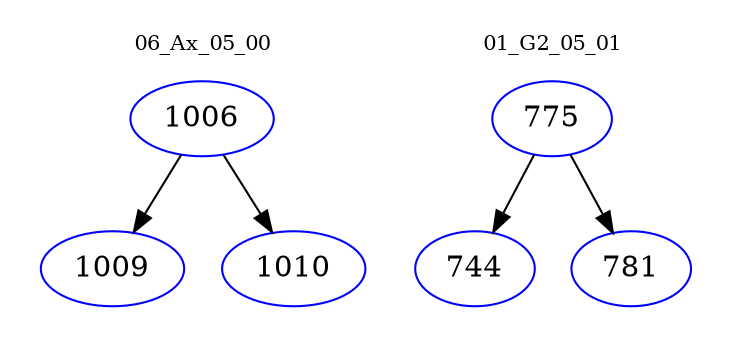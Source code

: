 digraph{
subgraph cluster_0 {
color = white
label = "06_Ax_05_00";
fontsize=10;
T0_1006 [label="1006", color="blue"]
T0_1006 -> T0_1009 [color="black"]
T0_1009 [label="1009", color="blue"]
T0_1006 -> T0_1010 [color="black"]
T0_1010 [label="1010", color="blue"]
}
subgraph cluster_1 {
color = white
label = "01_G2_05_01";
fontsize=10;
T1_775 [label="775", color="blue"]
T1_775 -> T1_744 [color="black"]
T1_744 [label="744", color="blue"]
T1_775 -> T1_781 [color="black"]
T1_781 [label="781", color="blue"]
}
}
